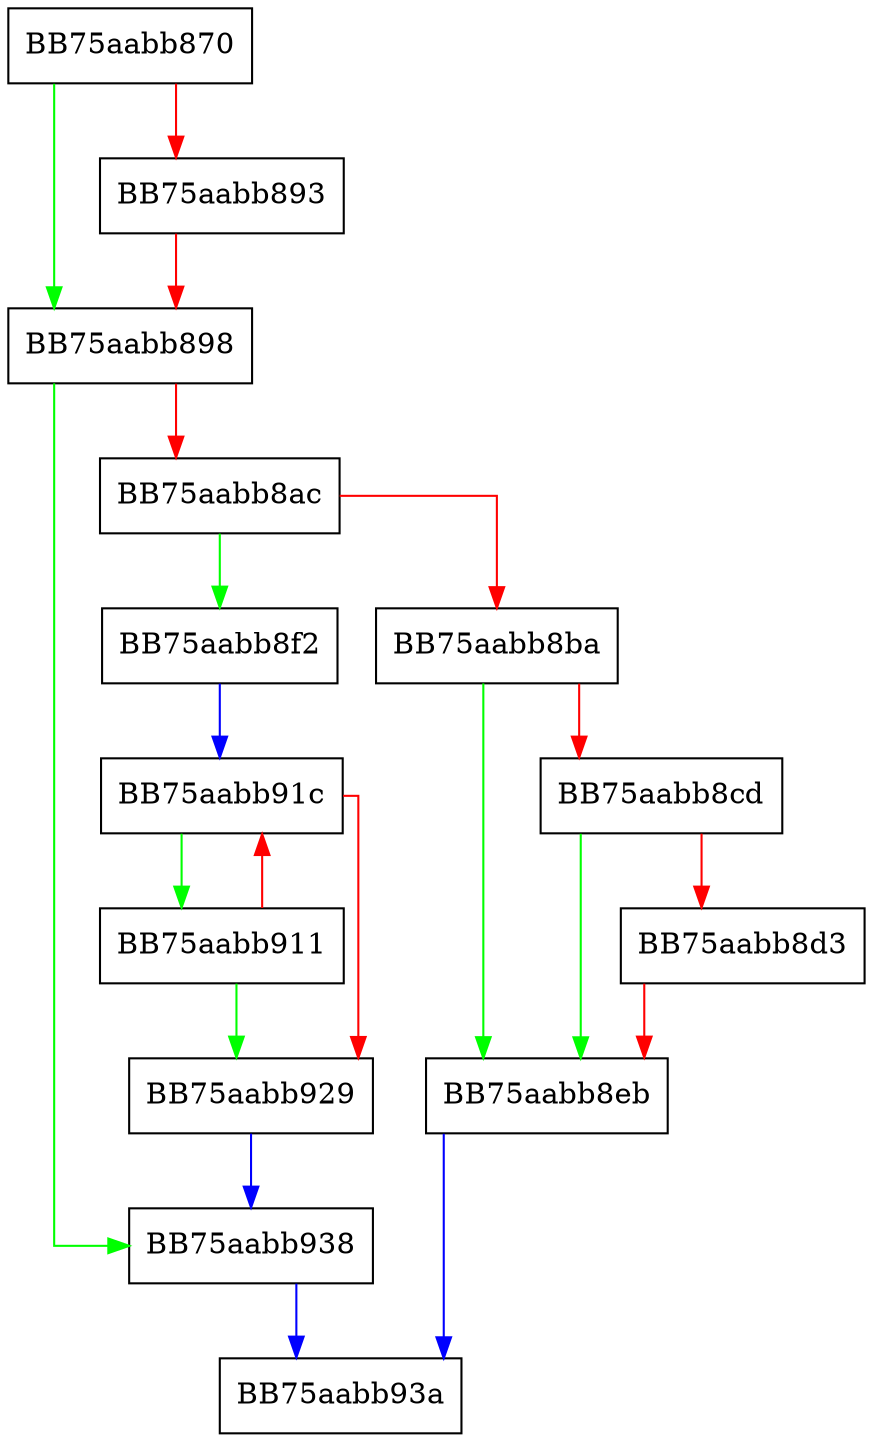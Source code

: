 digraph lzwput {
  node [shape="box"];
  graph [splines=ortho];
  BB75aabb870 -> BB75aabb898 [color="green"];
  BB75aabb870 -> BB75aabb893 [color="red"];
  BB75aabb893 -> BB75aabb898 [color="red"];
  BB75aabb898 -> BB75aabb938 [color="green"];
  BB75aabb898 -> BB75aabb8ac [color="red"];
  BB75aabb8ac -> BB75aabb8f2 [color="green"];
  BB75aabb8ac -> BB75aabb8ba [color="red"];
  BB75aabb8ba -> BB75aabb8eb [color="green"];
  BB75aabb8ba -> BB75aabb8cd [color="red"];
  BB75aabb8cd -> BB75aabb8eb [color="green"];
  BB75aabb8cd -> BB75aabb8d3 [color="red"];
  BB75aabb8d3 -> BB75aabb8eb [color="red"];
  BB75aabb8eb -> BB75aabb93a [color="blue"];
  BB75aabb8f2 -> BB75aabb91c [color="blue"];
  BB75aabb911 -> BB75aabb929 [color="green"];
  BB75aabb911 -> BB75aabb91c [color="red"];
  BB75aabb91c -> BB75aabb911 [color="green"];
  BB75aabb91c -> BB75aabb929 [color="red"];
  BB75aabb929 -> BB75aabb938 [color="blue"];
  BB75aabb938 -> BB75aabb93a [color="blue"];
}